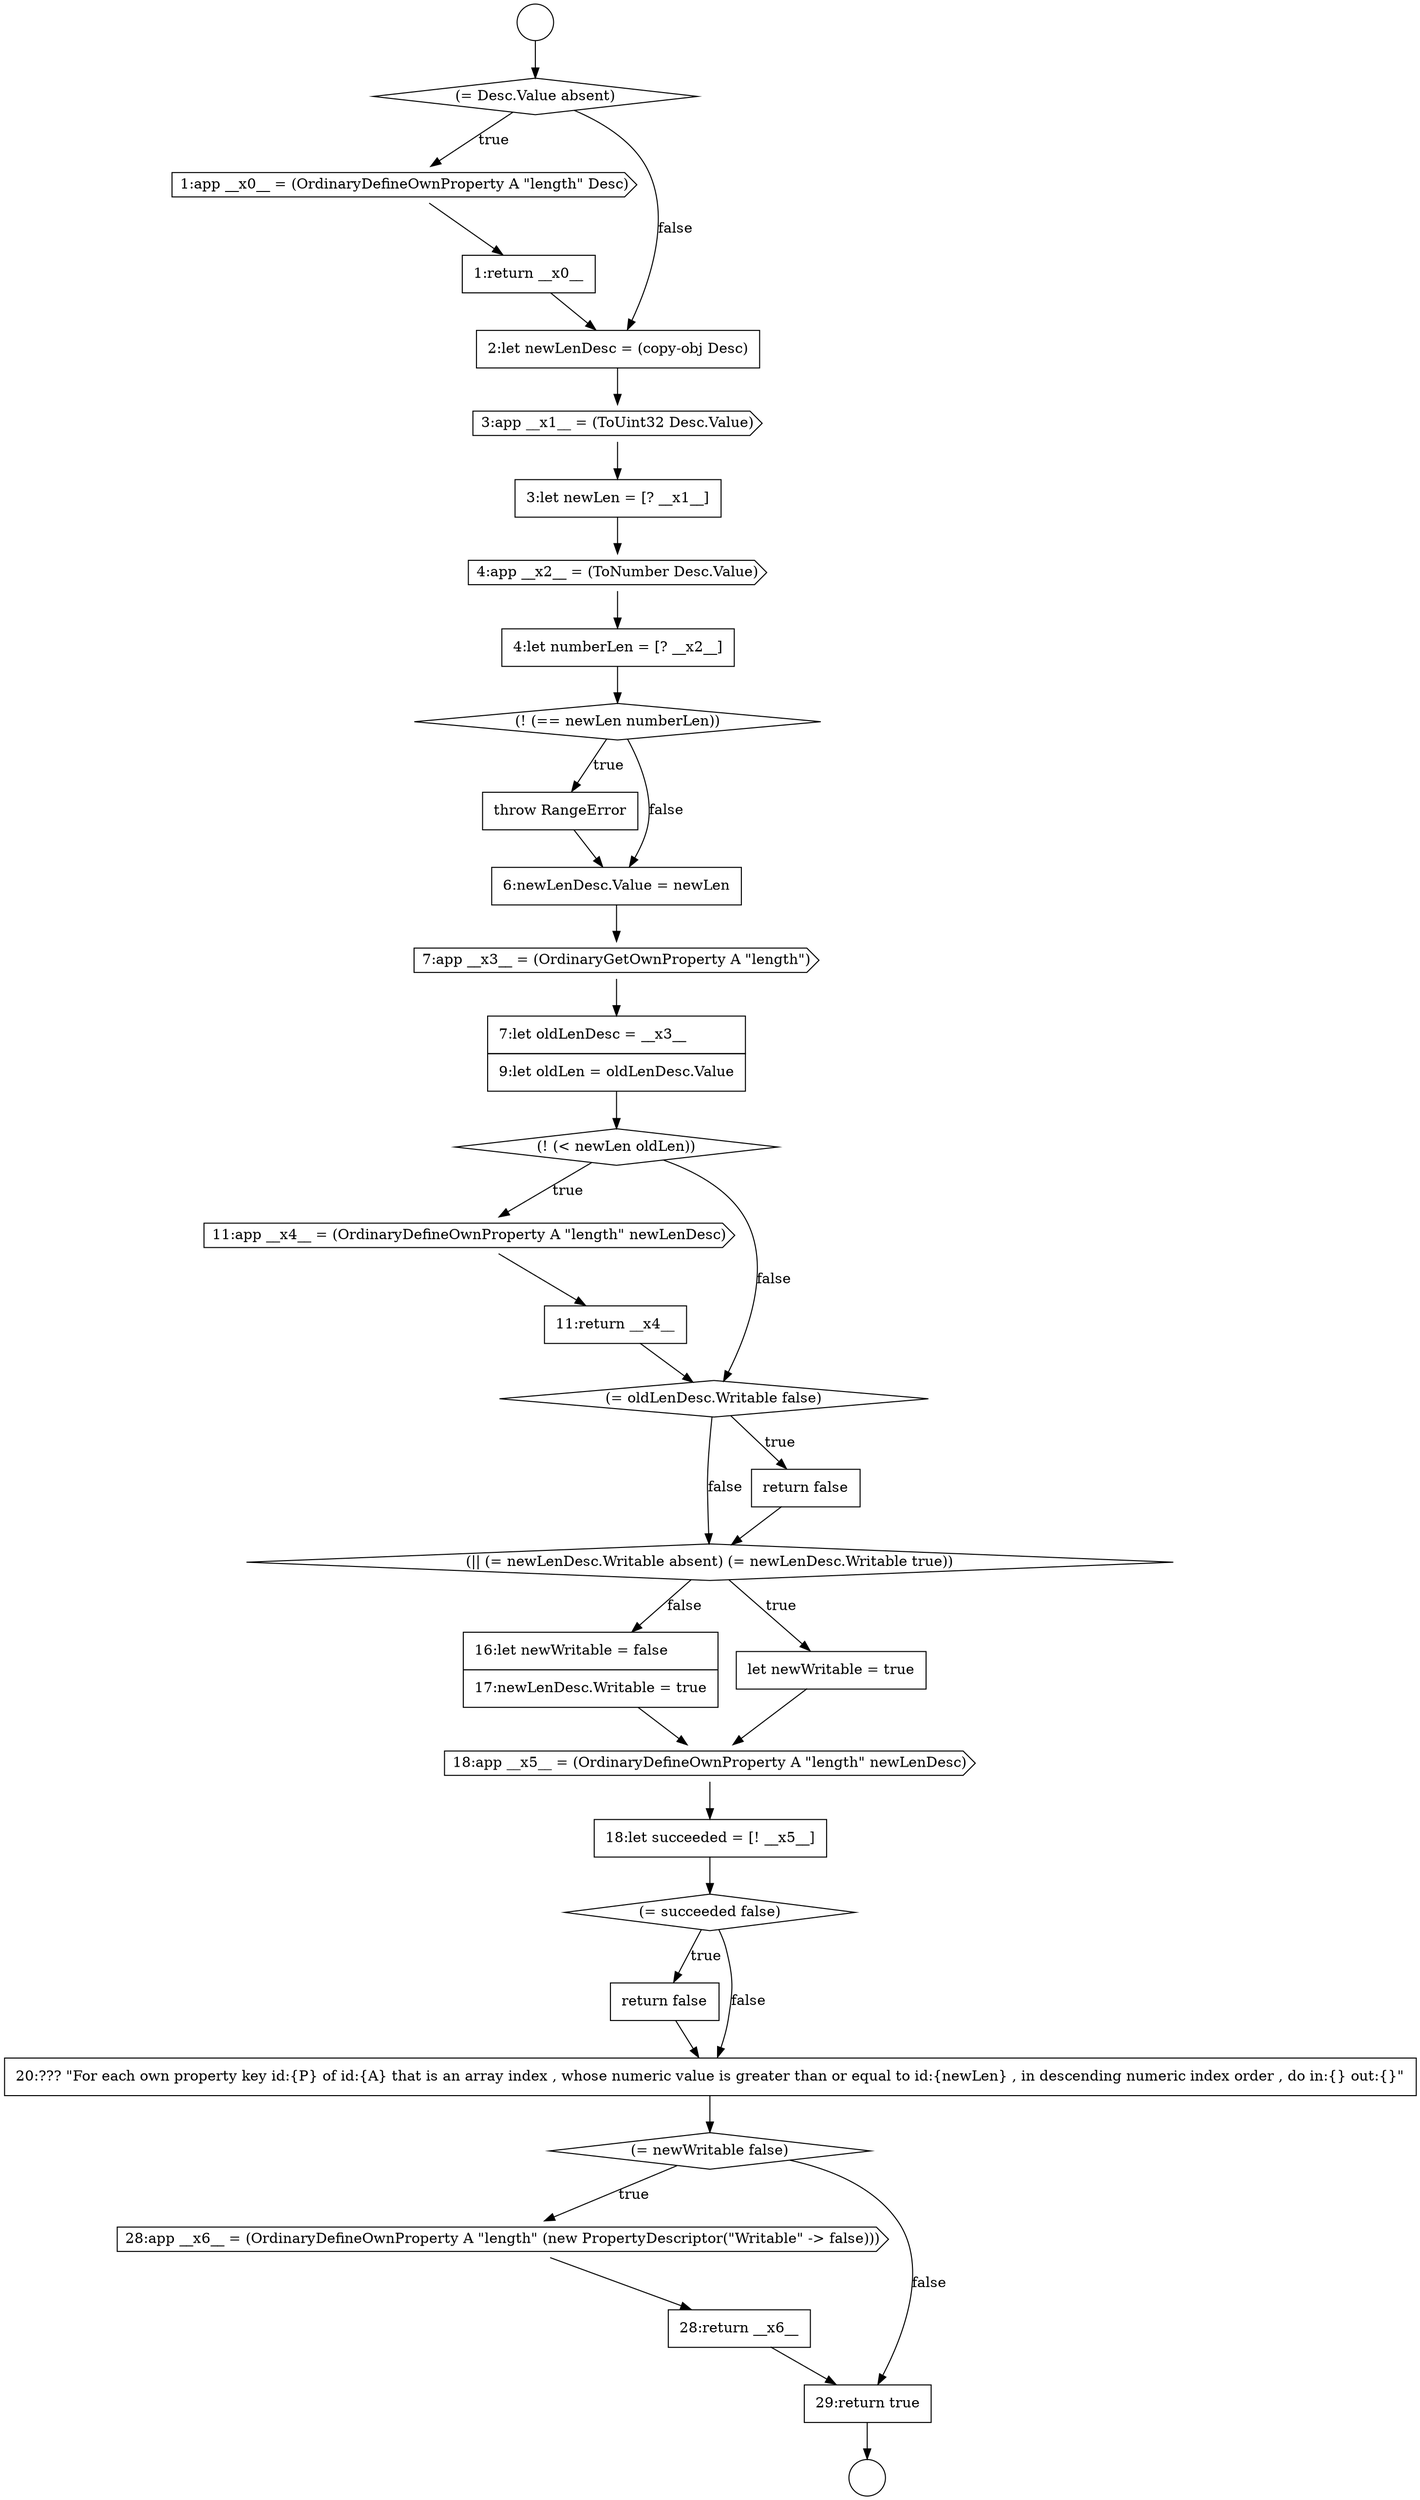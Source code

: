 digraph {
  node2650 [shape=cds, label=<<font color="black">1:app __x0__ = (OrdinaryDefineOwnProperty A &quot;length&quot; Desc)</font>> color="black" fillcolor="white" style=filled]
  node2660 [shape=cds, label=<<font color="black">7:app __x3__ = (OrdinaryGetOwnProperty A &quot;length&quot;)</font>> color="black" fillcolor="white" style=filled]
  node2673 [shape=none, margin=0, label=<<font color="black">
    <table border="0" cellborder="1" cellspacing="0" cellpadding="10">
      <tr><td align="left">return false</td></tr>
    </table>
  </font>> color="black" fillcolor="white" style=filled]
  node2662 [shape=diamond, label=<<font color="black">(! (&lt; newLen oldLen))</font>> color="black" fillcolor="white" style=filled]
  node2677 [shape=none, margin=0, label=<<font color="black">
    <table border="0" cellborder="1" cellspacing="0" cellpadding="10">
      <tr><td align="left">28:return __x6__</td></tr>
    </table>
  </font>> color="black" fillcolor="white" style=filled]
  node2669 [shape=none, margin=0, label=<<font color="black">
    <table border="0" cellborder="1" cellspacing="0" cellpadding="10">
      <tr><td align="left">16:let newWritable = false</td></tr>
      <tr><td align="left">17:newLenDesc.Writable = true</td></tr>
    </table>
  </font>> color="black" fillcolor="white" style=filled]
  node2656 [shape=none, margin=0, label=<<font color="black">
    <table border="0" cellborder="1" cellspacing="0" cellpadding="10">
      <tr><td align="left">4:let numberLen = [? __x2__]</td></tr>
    </table>
  </font>> color="black" fillcolor="white" style=filled]
  node2675 [shape=diamond, label=<<font color="black">(= newWritable false)</font>> color="black" fillcolor="white" style=filled]
  node2658 [shape=none, margin=0, label=<<font color="black">
    <table border="0" cellborder="1" cellspacing="0" cellpadding="10">
      <tr><td align="left">throw RangeError</td></tr>
    </table>
  </font>> color="black" fillcolor="white" style=filled]
  node2648 [shape=circle label=" " color="black" fillcolor="white" style=filled]
  node2659 [shape=none, margin=0, label=<<font color="black">
    <table border="0" cellborder="1" cellspacing="0" cellpadding="10">
      <tr><td align="left">6:newLenDesc.Value = newLen</td></tr>
    </table>
  </font>> color="black" fillcolor="white" style=filled]
  node2671 [shape=none, margin=0, label=<<font color="black">
    <table border="0" cellborder="1" cellspacing="0" cellpadding="10">
      <tr><td align="left">18:let succeeded = [! __x5__]</td></tr>
    </table>
  </font>> color="black" fillcolor="white" style=filled]
  node2676 [shape=cds, label=<<font color="black">28:app __x6__ = (OrdinaryDefineOwnProperty A &quot;length&quot; (new PropertyDescriptor(&quot;Writable&quot; -&gt; false)))</font>> color="black" fillcolor="white" style=filled]
  node2654 [shape=none, margin=0, label=<<font color="black">
    <table border="0" cellborder="1" cellspacing="0" cellpadding="10">
      <tr><td align="left">3:let newLen = [? __x1__]</td></tr>
    </table>
  </font>> color="black" fillcolor="white" style=filled]
  node2667 [shape=diamond, label=<<font color="black">(|| (= newLenDesc.Writable absent) (= newLenDesc.Writable true))</font>> color="black" fillcolor="white" style=filled]
  node2670 [shape=cds, label=<<font color="black">18:app __x5__ = (OrdinaryDefineOwnProperty A &quot;length&quot; newLenDesc)</font>> color="black" fillcolor="white" style=filled]
  node2663 [shape=cds, label=<<font color="black">11:app __x4__ = (OrdinaryDefineOwnProperty A &quot;length&quot; newLenDesc)</font>> color="black" fillcolor="white" style=filled]
  node2653 [shape=cds, label=<<font color="black">3:app __x1__ = (ToUint32 Desc.Value)</font>> color="black" fillcolor="white" style=filled]
  node2666 [shape=none, margin=0, label=<<font color="black">
    <table border="0" cellborder="1" cellspacing="0" cellpadding="10">
      <tr><td align="left">return false</td></tr>
    </table>
  </font>> color="black" fillcolor="white" style=filled]
  node2649 [shape=diamond, label=<<font color="black">(= Desc.Value absent)</font>> color="black" fillcolor="white" style=filled]
  node2657 [shape=diamond, label=<<font color="black">(! (== newLen numberLen))</font>> color="black" fillcolor="white" style=filled]
  node2674 [shape=none, margin=0, label=<<font color="black">
    <table border="0" cellborder="1" cellspacing="0" cellpadding="10">
      <tr><td align="left">20:??? &quot;For each own property key id:{P} of id:{A} that is an array index , whose numeric value is greater than or equal to id:{newLen} , in descending numeric index order , do in:{} out:{}&quot;</td></tr>
    </table>
  </font>> color="black" fillcolor="white" style=filled]
  node2647 [shape=circle label=" " color="black" fillcolor="white" style=filled]
  node2664 [shape=none, margin=0, label=<<font color="black">
    <table border="0" cellborder="1" cellspacing="0" cellpadding="10">
      <tr><td align="left">11:return __x4__</td></tr>
    </table>
  </font>> color="black" fillcolor="white" style=filled]
  node2665 [shape=diamond, label=<<font color="black">(= oldLenDesc.Writable false)</font>> color="black" fillcolor="white" style=filled]
  node2652 [shape=none, margin=0, label=<<font color="black">
    <table border="0" cellborder="1" cellspacing="0" cellpadding="10">
      <tr><td align="left">2:let newLenDesc = (copy-obj Desc)</td></tr>
    </table>
  </font>> color="black" fillcolor="white" style=filled]
  node2661 [shape=none, margin=0, label=<<font color="black">
    <table border="0" cellborder="1" cellspacing="0" cellpadding="10">
      <tr><td align="left">7:let oldLenDesc = __x3__</td></tr>
      <tr><td align="left">9:let oldLen = oldLenDesc.Value</td></tr>
    </table>
  </font>> color="black" fillcolor="white" style=filled]
  node2678 [shape=none, margin=0, label=<<font color="black">
    <table border="0" cellborder="1" cellspacing="0" cellpadding="10">
      <tr><td align="left">29:return true</td></tr>
    </table>
  </font>> color="black" fillcolor="white" style=filled]
  node2668 [shape=none, margin=0, label=<<font color="black">
    <table border="0" cellborder="1" cellspacing="0" cellpadding="10">
      <tr><td align="left">let newWritable = true</td></tr>
    </table>
  </font>> color="black" fillcolor="white" style=filled]
  node2651 [shape=none, margin=0, label=<<font color="black">
    <table border="0" cellborder="1" cellspacing="0" cellpadding="10">
      <tr><td align="left">1:return __x0__</td></tr>
    </table>
  </font>> color="black" fillcolor="white" style=filled]
  node2672 [shape=diamond, label=<<font color="black">(= succeeded false)</font>> color="black" fillcolor="white" style=filled]
  node2655 [shape=cds, label=<<font color="black">4:app __x2__ = (ToNumber Desc.Value)</font>> color="black" fillcolor="white" style=filled]
  node2657 -> node2658 [label=<<font color="black">true</font>> color="black"]
  node2657 -> node2659 [label=<<font color="black">false</font>> color="black"]
  node2677 -> node2678 [ color="black"]
  node2672 -> node2673 [label=<<font color="black">true</font>> color="black"]
  node2672 -> node2674 [label=<<font color="black">false</font>> color="black"]
  node2660 -> node2661 [ color="black"]
  node2656 -> node2657 [ color="black"]
  node2649 -> node2650 [label=<<font color="black">true</font>> color="black"]
  node2649 -> node2652 [label=<<font color="black">false</font>> color="black"]
  node2653 -> node2654 [ color="black"]
  node2655 -> node2656 [ color="black"]
  node2650 -> node2651 [ color="black"]
  node2661 -> node2662 [ color="black"]
  node2651 -> node2652 [ color="black"]
  node2659 -> node2660 [ color="black"]
  node2663 -> node2664 [ color="black"]
  node2654 -> node2655 [ color="black"]
  node2658 -> node2659 [ color="black"]
  node2665 -> node2666 [label=<<font color="black">true</font>> color="black"]
  node2665 -> node2667 [label=<<font color="black">false</font>> color="black"]
  node2662 -> node2663 [label=<<font color="black">true</font>> color="black"]
  node2662 -> node2665 [label=<<font color="black">false</font>> color="black"]
  node2647 -> node2649 [ color="black"]
  node2674 -> node2675 [ color="black"]
  node2676 -> node2677 [ color="black"]
  node2668 -> node2670 [ color="black"]
  node2678 -> node2648 [ color="black"]
  node2670 -> node2671 [ color="black"]
  node2673 -> node2674 [ color="black"]
  node2664 -> node2665 [ color="black"]
  node2675 -> node2676 [label=<<font color="black">true</font>> color="black"]
  node2675 -> node2678 [label=<<font color="black">false</font>> color="black"]
  node2669 -> node2670 [ color="black"]
  node2667 -> node2668 [label=<<font color="black">true</font>> color="black"]
  node2667 -> node2669 [label=<<font color="black">false</font>> color="black"]
  node2671 -> node2672 [ color="black"]
  node2666 -> node2667 [ color="black"]
  node2652 -> node2653 [ color="black"]
}
